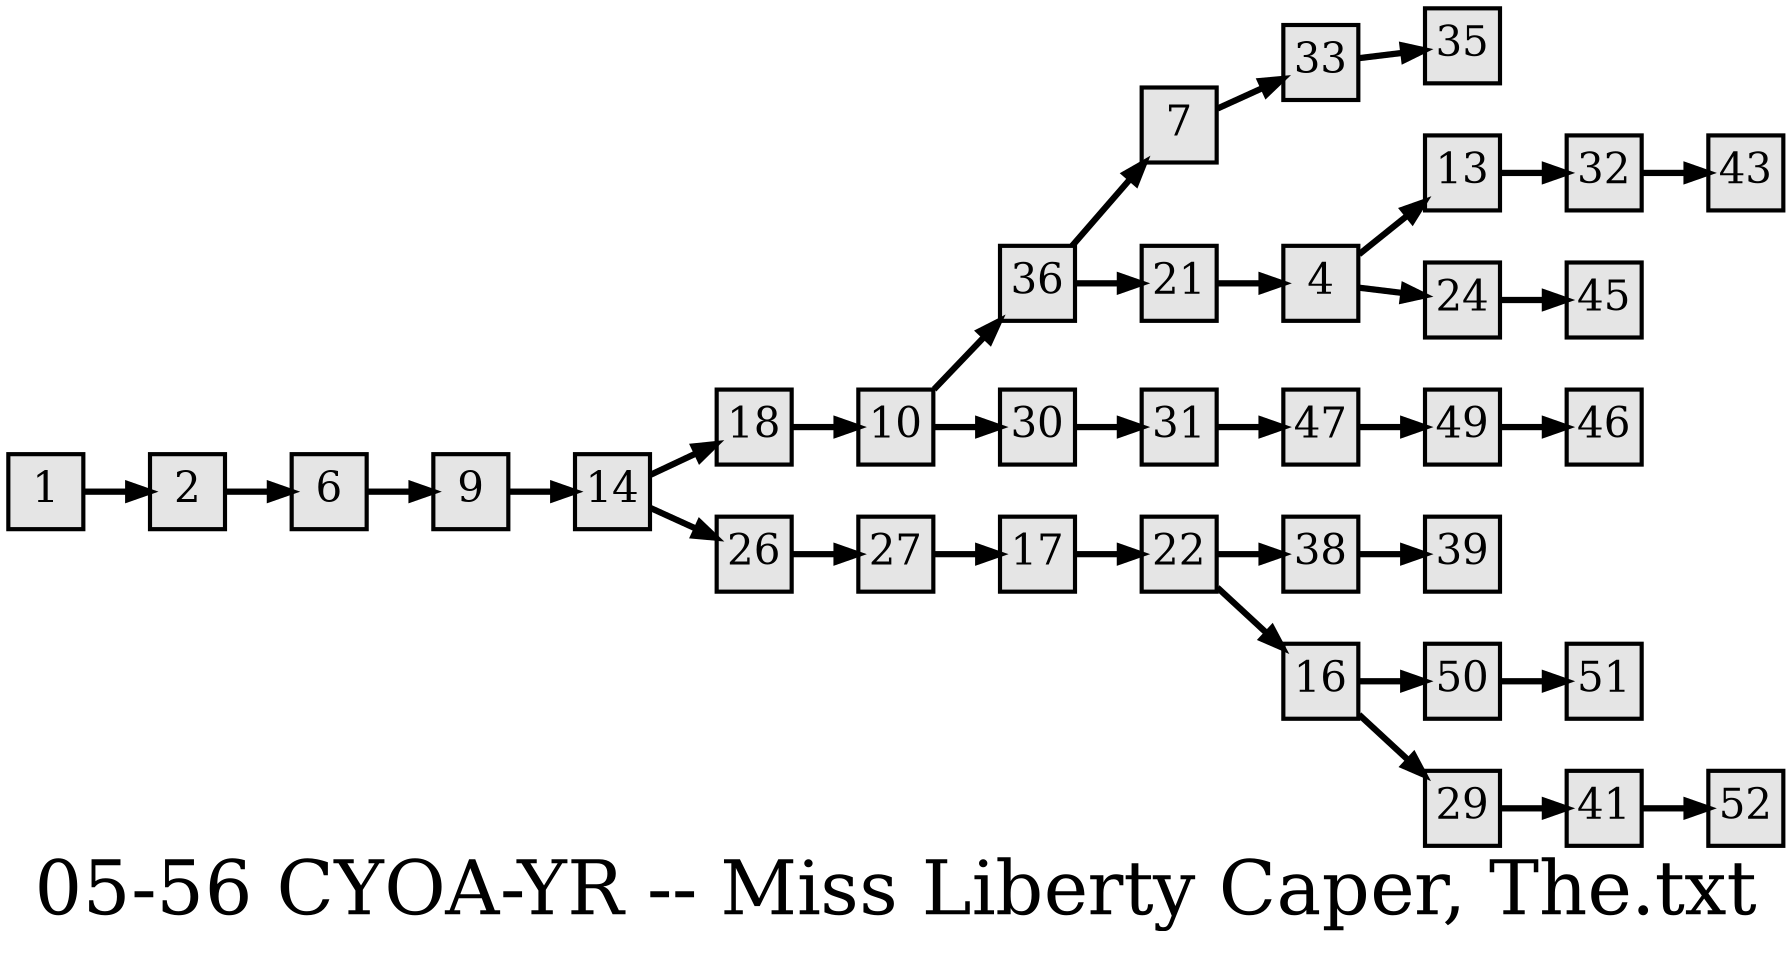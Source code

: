 digraph g{
  graph [ label="05-56 CYOA-YR -- Miss Liberty Caper, The.txt" rankdir=LR, ordering=out, fontsize=36, nodesep="0.35", ranksep="0.45"];
  node  [shape=rect, penwidth=2, fontsize=20, style=filled, fillcolor=grey90, margin="0,0", labelfloat=true, regular=true, fixedsize=true];
  edge  [labelfloat=true, penwidth=3, fontsize=12];

  1 -> 2;
  2 -> 6;
  4 -> 13;
  4 -> 24;
  6 -> 9;
  7 -> 33;
  9 -> 14;
  10 -> 36;
  10 -> 30;
  13 -> 32;
  14 -> 18;
  14 -> 26;
  16 -> 50;
  16 -> 29;
  17 -> 22;
  18 -> 10;
  21 -> 4;
  22 -> 38;
  22 -> 16;
  24 -> 45;
  26 -> 27;
  27 -> 17;
  29 -> 41;
  30 -> 31;
  31 -> 47;
  32 -> 43;
  33 -> 35;
  36 -> 7;
  36 -> 21;
  38 -> 39;
  41 -> 52;
  47 -> 49;
  49 -> 46;
  50 -> 51;
}

